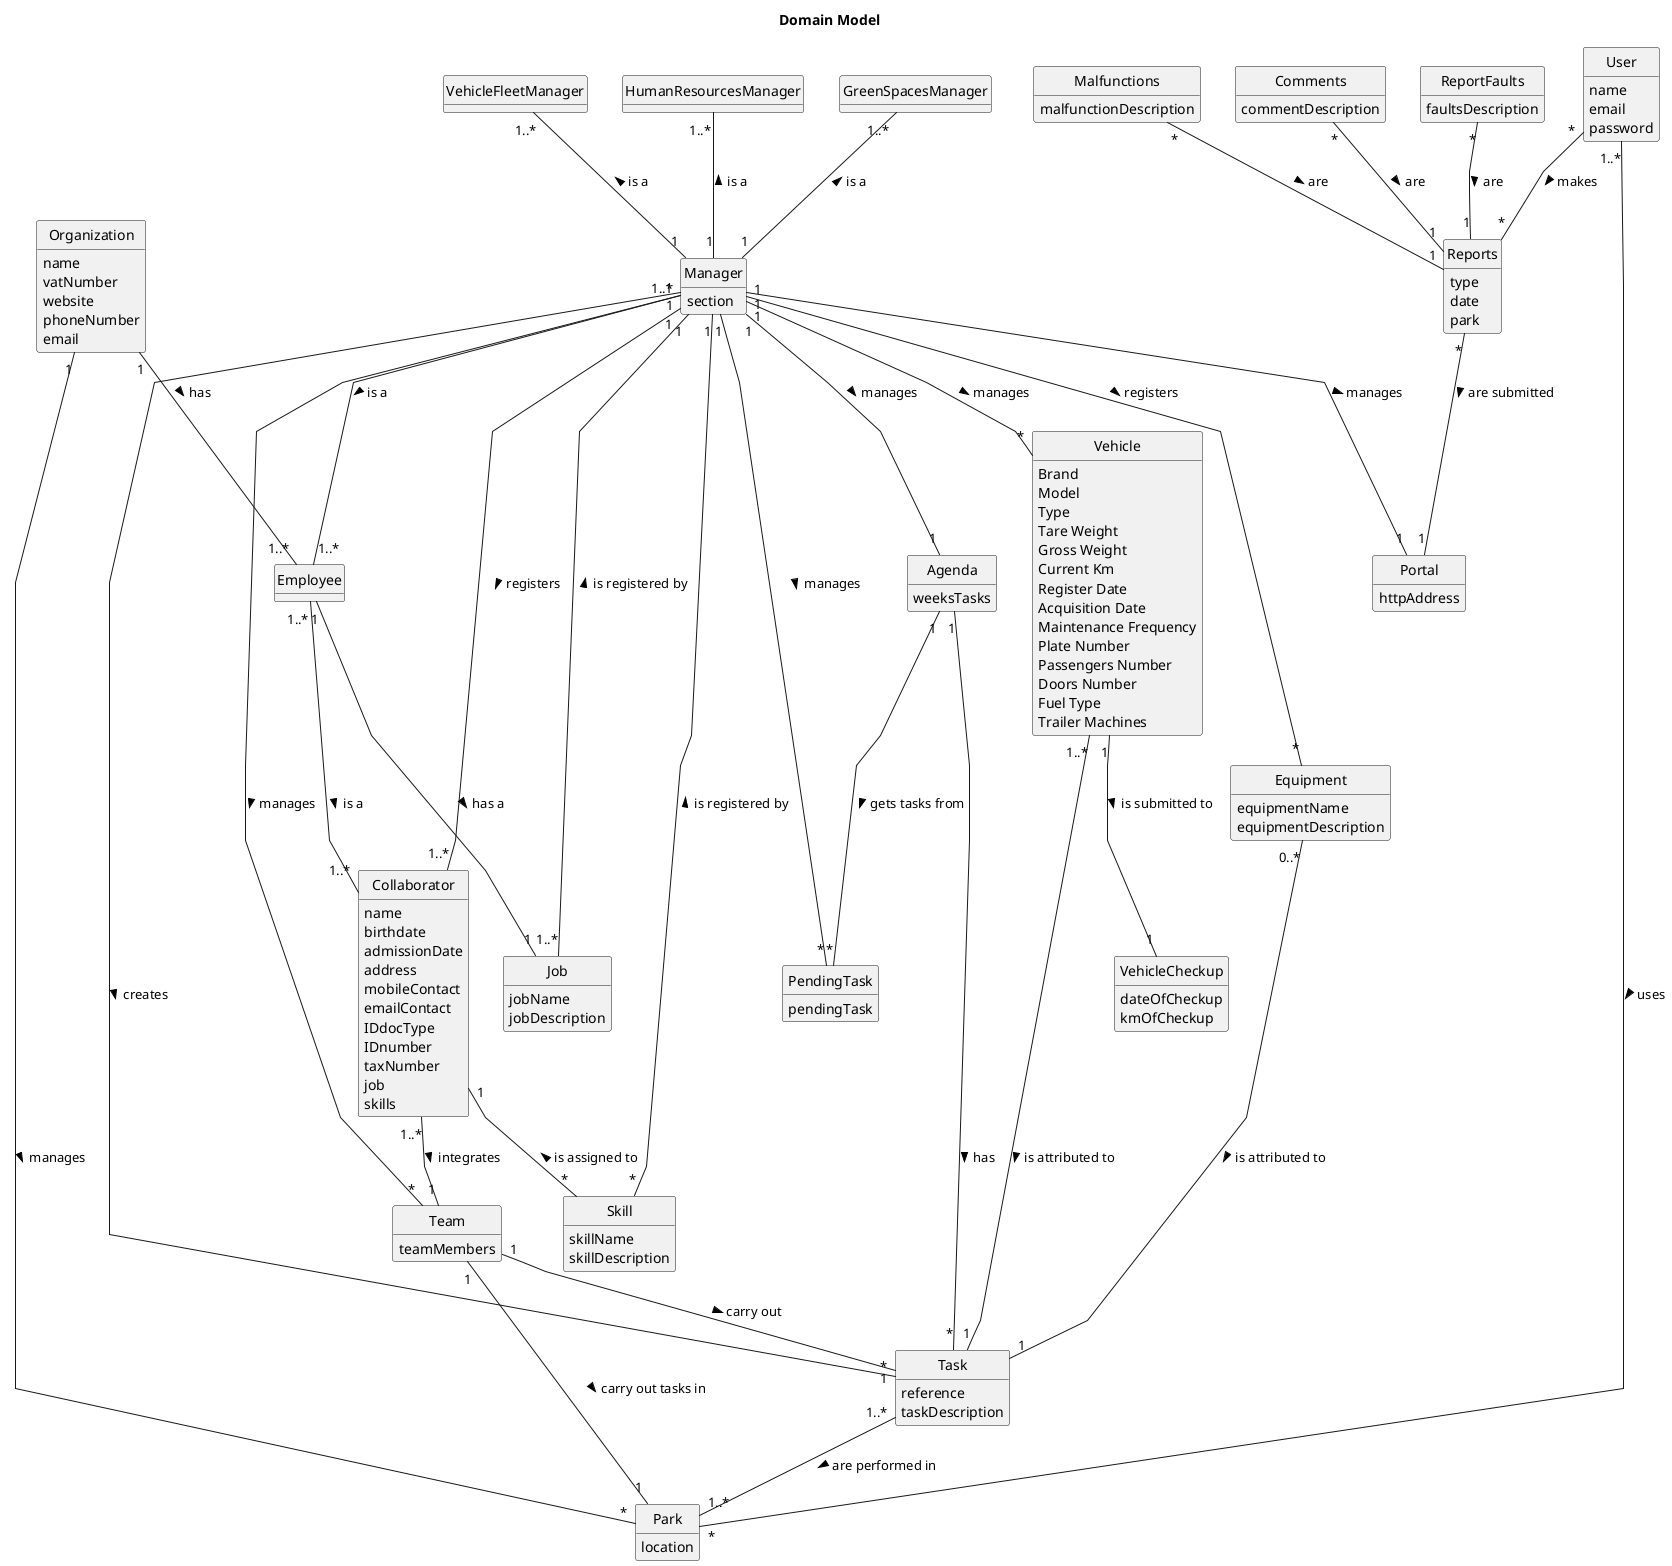 @startuml
'skinparam monochrome true
skinparam packageStyle rectangle
skinparam shadowing false
skinparam linetype polyline
'left to right direction
skinparam classAttributeIconSize 0
hide circle
hide methods

title Domain Model

class Organization {
    name
    vatNumber
    website
    phoneNumber
    email
}

class Employee {

}

class Collaborator {
    name
    birthdate
    admissionDate
    address
    mobileContact
    emailContact
    IDdocType
    IDnumber
    taxNumber
    job
    skills

}

class Manager {
    section
}

class HumanResourcesManager {

}

class VehicleFleetManager {

}

class GreenSpacesManager {

}

class Skill {
    skillName
    skillDescription
}

class Job {
    jobName
    jobDescription
}

class Vehicle {
    Brand
    Model
    Type
    Tare Weight
    Gross Weight
    Current Km
    Register Date
    Acquisition Date
    Maintenance Frequency
    Plate Number
    Passengers Number
    Doors Number
    Fuel Type
    Trailer Machines
}

class VehicleCheckup{
    dateOfCheckup
    kmOfCheckup
}

class Equipment {
    equipmentName
    equipmentDescription
}

class Agenda {
    weeksTasks
}


class Task {
    reference
    taskDescription

}

class PendingTask{
    pendingTask
}

class Team {
    teamMembers
}

class Park {
    location
}

class Portal {
    httpAddress
}

class User {
    name
    email
    password
}

class Reports {
    type
    date
    park

}

class Comments {
    commentDescription
}

class ReportFaults {
    faultsDescription
}

class Malfunctions {
    malfunctionDescription
}



Manager "1..*" -- "1..*" Employee: is a >
Manager "1" -- "1" Portal: manages >
Manager "1" --up "1..*" Job:  is registered by <
Manager "1" -- "*" Skill: is registered by <
Manager "1" -- "1..*" Collaborator: registers >
Manager "1" -- "1" Agenda: manages >
Manager "1" -- "*" PendingTask: manages >
Manager "1" -- "*" Equipment: registers >
Manager "1" -- "*" Vehicle: manages >
Manager "1" -- "*" Task: creates >
Manager "1" -- "*" Team: manages >
Manager "1" --up "1..*" HumanResourcesManager: is a >
Manager "1" --up "1..*" VehicleFleetManager: is a >
Manager "1" --up "1..*" GreenSpacesManager: is a >

Agenda "1" -- "*" PendingTask: gets tasks from >


User "1..*" -- "*" Park: uses >
User "*" -- "*" Reports: makes >

Comments "*" -- "1" Reports: are >
ReportFaults "*" -- "1" Reports: are >
Malfunctions "*" -- "1" Reports: are >

Team "1" -- "1" Park: carry out tasks in >
Team "1" -- "1" Task: carry out >


Organization "1" -- "*" Park: manages >
Organization "1" -- "1..*" Employee : has >


Employee "1..*" -- "1..*" Collaborator: is a >
Employee "1" -- "1" Job: has a >

Collaborator "1" -- "*" Skill: is assigned to <
Collaborator "1..*" -- "1" Team: integrates >



Vehicle "1..*" -- "1" Task: is attributed to >
Vehicle "1" -- "1" VehicleCheckup: is submitted to >
Equipment "0..*" -- "1" Task: is attributed to >

Agenda "1" -- "*" Task: has >


Task "1..*" -- "1..*" Park: are performed in >



Reports "*" -- "1" Portal: are submitted >

@enduml